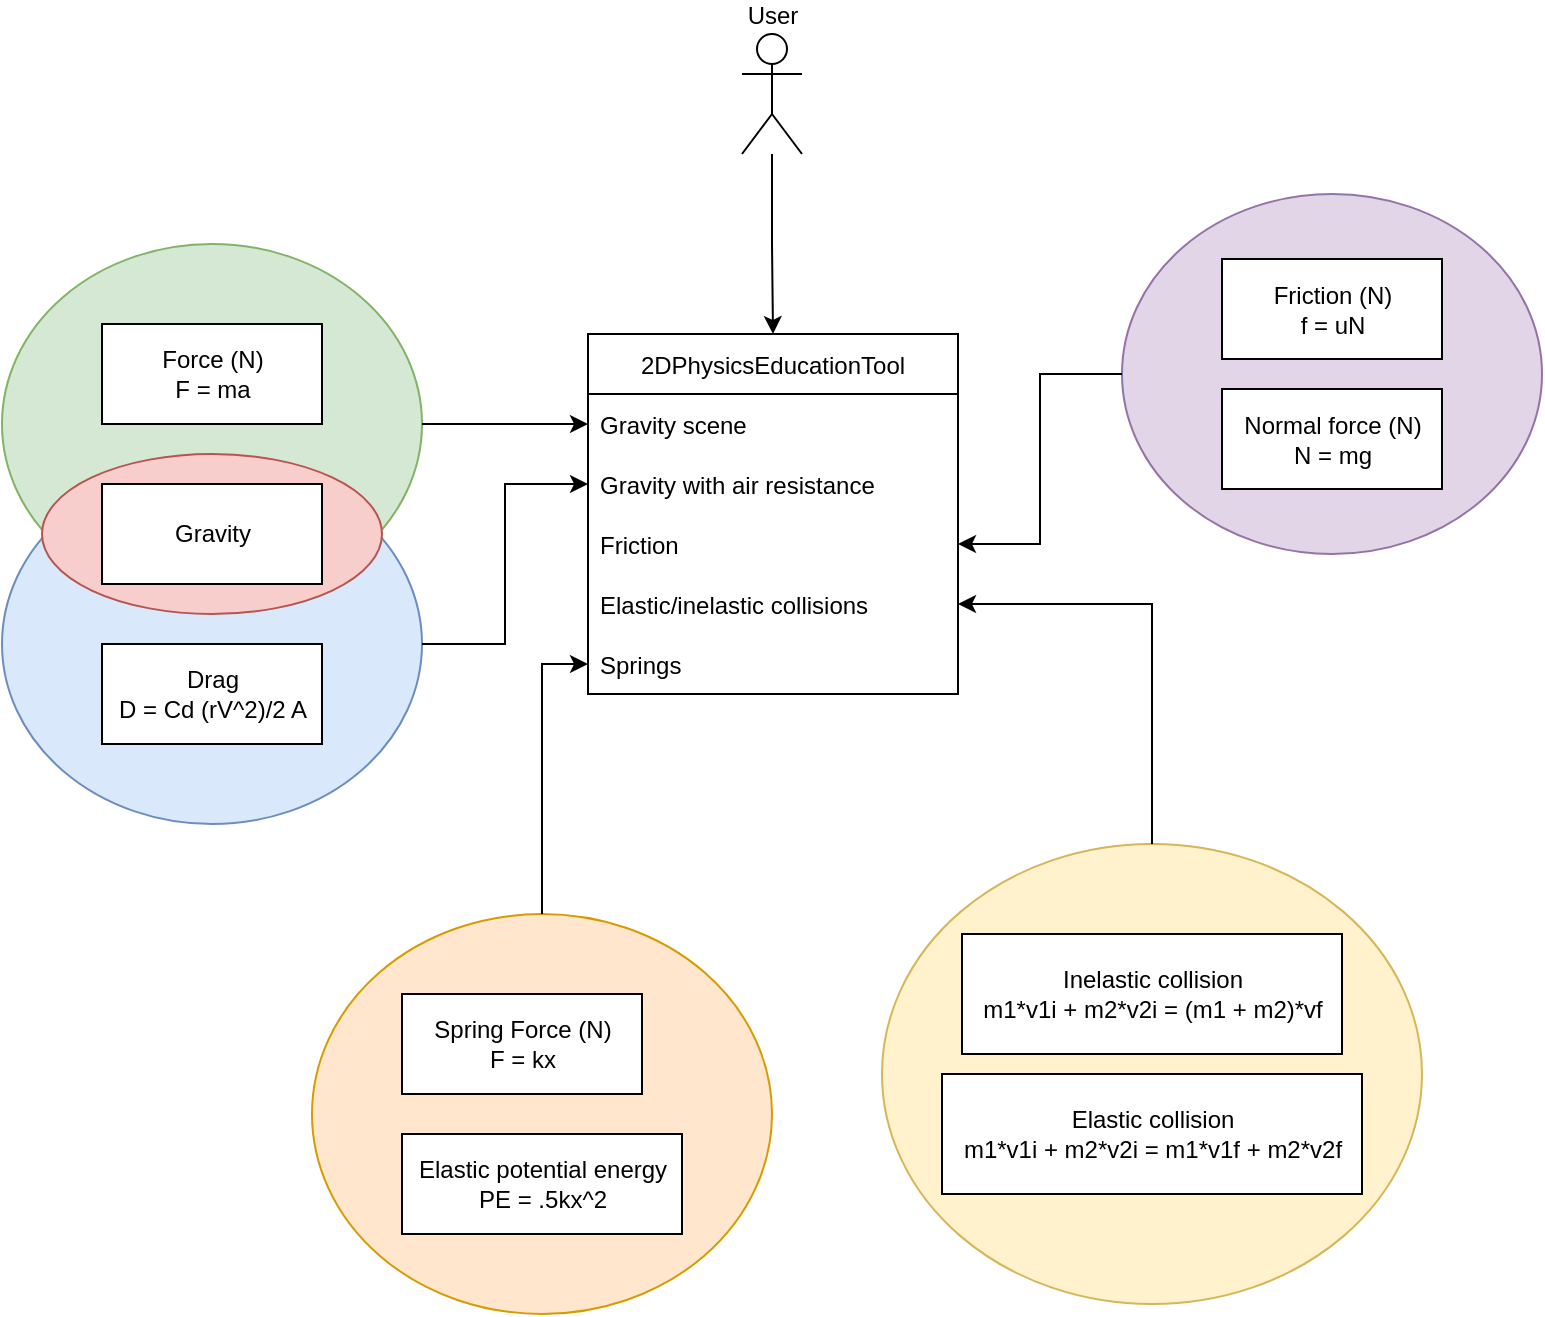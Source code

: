 <mxfile version="15.8.7" type="device"><diagram id="EReIHYn3lnnNjatBfv06" name="Application"><mxGraphModel dx="1422" dy="985" grid="1" gridSize="10" guides="1" tooltips="1" connect="1" arrows="1" fold="1" page="1" pageScale="1" pageWidth="850" pageHeight="1100" math="0" shadow="0"><root><mxCell id="Mlb-cHy2bIq6FZ0NTXw6-0"/><mxCell id="Mlb-cHy2bIq6FZ0NTXw6-1" parent="Mlb-cHy2bIq6FZ0NTXw6-0"/><mxCell id="aC5Wg9eZyAN6dNF_6va--19" style="edgeStyle=orthogonalEdgeStyle;rounded=0;orthogonalLoop=1;jettySize=auto;html=1;entryX=0.5;entryY=0;entryDx=0;entryDy=0;" edge="1" parent="Mlb-cHy2bIq6FZ0NTXw6-1" source="Mlb-cHy2bIq6FZ0NTXw6-2" target="Mlb-cHy2bIq6FZ0NTXw6-4"><mxGeometry relative="1" as="geometry"/></mxCell><mxCell id="Mlb-cHy2bIq6FZ0NTXw6-2" value="User" style="shape=umlActor;verticalLabelPosition=top;verticalAlign=bottom;html=1;outlineConnect=0;labelPosition=center;align=center;" vertex="1" parent="Mlb-cHy2bIq6FZ0NTXw6-1"><mxGeometry x="410" y="30" width="30" height="60" as="geometry"/></mxCell><mxCell id="Mlb-cHy2bIq6FZ0NTXw6-4" value="2DPhysicsEducationTool" style="swimlane;fontStyle=0;childLayout=stackLayout;horizontal=1;startSize=30;horizontalStack=0;resizeParent=1;resizeParentMax=0;resizeLast=0;collapsible=1;marginBottom=0;" vertex="1" parent="Mlb-cHy2bIq6FZ0NTXw6-1"><mxGeometry x="333" y="180" width="185" height="180" as="geometry"/></mxCell><mxCell id="Mlb-cHy2bIq6FZ0NTXw6-5" value="Gravity scene" style="text;strokeColor=none;fillColor=none;align=left;verticalAlign=middle;spacingLeft=4;spacingRight=4;overflow=hidden;points=[[0,0.5],[1,0.5]];portConstraint=eastwest;rotatable=0;" vertex="1" parent="Mlb-cHy2bIq6FZ0NTXw6-4"><mxGeometry y="30" width="185" height="30" as="geometry"/></mxCell><mxCell id="Mlb-cHy2bIq6FZ0NTXw6-6" value="Gravity with air resistance" style="text;strokeColor=none;fillColor=none;align=left;verticalAlign=middle;spacingLeft=4;spacingRight=4;overflow=hidden;points=[[0,0.5],[1,0.5]];portConstraint=eastwest;rotatable=0;" vertex="1" parent="Mlb-cHy2bIq6FZ0NTXw6-4"><mxGeometry y="60" width="185" height="30" as="geometry"/></mxCell><mxCell id="Mlb-cHy2bIq6FZ0NTXw6-7" value="Friction" style="text;strokeColor=none;fillColor=none;align=left;verticalAlign=middle;spacingLeft=4;spacingRight=4;overflow=hidden;points=[[0,0.5],[1,0.5]];portConstraint=eastwest;rotatable=0;" vertex="1" parent="Mlb-cHy2bIq6FZ0NTXw6-4"><mxGeometry y="90" width="185" height="30" as="geometry"/></mxCell><mxCell id="Mlb-cHy2bIq6FZ0NTXw6-10" value="Elastic/inelastic collisions" style="text;strokeColor=none;fillColor=none;align=left;verticalAlign=middle;spacingLeft=4;spacingRight=4;overflow=hidden;points=[[0,0.5],[1,0.5]];portConstraint=eastwest;rotatable=0;" vertex="1" parent="Mlb-cHy2bIq6FZ0NTXw6-4"><mxGeometry y="120" width="185" height="30" as="geometry"/></mxCell><mxCell id="Mlb-cHy2bIq6FZ0NTXw6-11" value="Springs" style="text;strokeColor=none;fillColor=none;align=left;verticalAlign=middle;spacingLeft=4;spacingRight=4;overflow=hidden;points=[[0,0.5],[1,0.5]];portConstraint=eastwest;rotatable=0;" vertex="1" parent="Mlb-cHy2bIq6FZ0NTXw6-4"><mxGeometry y="150" width="185" height="30" as="geometry"/></mxCell><mxCell id="aC5Wg9eZyAN6dNF_6va--13" value="" style="group" vertex="1" connectable="0" parent="Mlb-cHy2bIq6FZ0NTXw6-1"><mxGeometry x="195" y="470" width="230" height="200" as="geometry"/></mxCell><mxCell id="aC5Wg9eZyAN6dNF_6va--7" value="" style="ellipse;whiteSpace=wrap;html=1;fillColor=#ffe6cc;strokeColor=#d79b00;" vertex="1" parent="aC5Wg9eZyAN6dNF_6va--13"><mxGeometry width="230" height="200" as="geometry"/></mxCell><mxCell id="aC5Wg9eZyAN6dNF_6va--5" value="Spring Force (N)&lt;br&gt;F = kx" style="html=1;" vertex="1" parent="aC5Wg9eZyAN6dNF_6va--13"><mxGeometry x="45" y="40" width="120" height="50" as="geometry"/></mxCell><mxCell id="aC5Wg9eZyAN6dNF_6va--6" value="Elastic potential energy&lt;br&gt;PE = .5kx^2" style="html=1;" vertex="1" parent="aC5Wg9eZyAN6dNF_6va--13"><mxGeometry x="45" y="110" width="140" height="50" as="geometry"/></mxCell><mxCell id="aC5Wg9eZyAN6dNF_6va--14" value="" style="group" vertex="1" connectable="0" parent="Mlb-cHy2bIq6FZ0NTXw6-1"><mxGeometry x="480" y="435" width="270" height="230" as="geometry"/></mxCell><mxCell id="aC5Wg9eZyAN6dNF_6va--8" value="" style="ellipse;whiteSpace=wrap;html=1;fillColor=#fff2cc;strokeColor=#d6b656;" vertex="1" parent="aC5Wg9eZyAN6dNF_6va--14"><mxGeometry width="270" height="230" as="geometry"/></mxCell><mxCell id="aC5Wg9eZyAN6dNF_6va--3" value="Elastic collision&lt;br&gt;m1*v1i + m2*v2i = m1*v1f + m2*v2f" style="html=1;" vertex="1" parent="aC5Wg9eZyAN6dNF_6va--14"><mxGeometry x="30" y="115" width="210" height="60" as="geometry"/></mxCell><mxCell id="aC5Wg9eZyAN6dNF_6va--4" value="Inelastic collision&lt;br&gt;m1*v1i + m2*v2i = (m1 + m2)*vf" style="html=1;" vertex="1" parent="aC5Wg9eZyAN6dNF_6va--14"><mxGeometry x="40" y="45" width="190" height="60" as="geometry"/></mxCell><mxCell id="aC5Wg9eZyAN6dNF_6va--16" value="" style="group" vertex="1" connectable="0" parent="Mlb-cHy2bIq6FZ0NTXw6-1"><mxGeometry x="40" y="135" width="210" height="290" as="geometry"/></mxCell><mxCell id="aC5Wg9eZyAN6dNF_6va--11" value="" style="ellipse;whiteSpace=wrap;html=1;fillColor=#d5e8d4;strokeColor=#82b366;" vertex="1" parent="aC5Wg9eZyAN6dNF_6va--16"><mxGeometry width="210" height="180" as="geometry"/></mxCell><mxCell id="aC5Wg9eZyAN6dNF_6va--10" value="" style="ellipse;whiteSpace=wrap;html=1;fillColor=#dae8fc;strokeColor=#6c8ebf;" vertex="1" parent="aC5Wg9eZyAN6dNF_6va--16"><mxGeometry y="110" width="210" height="180" as="geometry"/></mxCell><mxCell id="aC5Wg9eZyAN6dNF_6va--12" value="" style="ellipse;whiteSpace=wrap;html=1;fillColor=#f8cecc;strokeColor=#b85450;" vertex="1" parent="aC5Wg9eZyAN6dNF_6va--16"><mxGeometry x="20" y="105" width="170" height="80" as="geometry"/></mxCell><mxCell id="FfGxds9n5KTZPXXENoD9-1" value="Gravity" style="html=1;" vertex="1" parent="aC5Wg9eZyAN6dNF_6va--16"><mxGeometry x="50" y="120" width="110" height="50" as="geometry"/></mxCell><mxCell id="FfGxds9n5KTZPXXENoD9-2" value="Force (N)&lt;br&gt;F = ma" style="html=1;" vertex="1" parent="aC5Wg9eZyAN6dNF_6va--16"><mxGeometry x="50" y="40" width="110" height="50" as="geometry"/></mxCell><mxCell id="aC5Wg9eZyAN6dNF_6va--2" value="Drag&lt;br&gt;D = Cd (rV^2)/2 A" style="html=1;" vertex="1" parent="aC5Wg9eZyAN6dNF_6va--16"><mxGeometry x="50" y="200" width="110" height="50" as="geometry"/></mxCell><mxCell id="aC5Wg9eZyAN6dNF_6va--17" value="" style="group" vertex="1" connectable="0" parent="Mlb-cHy2bIq6FZ0NTXw6-1"><mxGeometry x="600" y="110" width="210" height="180" as="geometry"/></mxCell><mxCell id="aC5Wg9eZyAN6dNF_6va--9" value="" style="ellipse;whiteSpace=wrap;html=1;fillColor=#e1d5e7;strokeColor=#9673a6;" vertex="1" parent="aC5Wg9eZyAN6dNF_6va--17"><mxGeometry width="210" height="180" as="geometry"/></mxCell><mxCell id="aC5Wg9eZyAN6dNF_6va--15" value="" style="group" vertex="1" connectable="0" parent="aC5Wg9eZyAN6dNF_6va--17"><mxGeometry x="50" y="32.5" width="110" height="115" as="geometry"/></mxCell><mxCell id="aC5Wg9eZyAN6dNF_6va--0" value="Friction (N)&lt;br&gt;f = uN" style="html=1;" vertex="1" parent="aC5Wg9eZyAN6dNF_6va--15"><mxGeometry width="110" height="50" as="geometry"/></mxCell><mxCell id="aC5Wg9eZyAN6dNF_6va--1" value="Normal force (N)&lt;br&gt;N = mg" style="html=1;" vertex="1" parent="aC5Wg9eZyAN6dNF_6va--15"><mxGeometry y="65" width="110" height="50" as="geometry"/></mxCell><mxCell id="aC5Wg9eZyAN6dNF_6va--20" style="edgeStyle=orthogonalEdgeStyle;rounded=0;orthogonalLoop=1;jettySize=auto;html=1;entryX=0;entryY=0.5;entryDx=0;entryDy=0;" edge="1" parent="Mlb-cHy2bIq6FZ0NTXw6-1" source="aC5Wg9eZyAN6dNF_6va--11" target="Mlb-cHy2bIq6FZ0NTXw6-5"><mxGeometry relative="1" as="geometry"/></mxCell><mxCell id="aC5Wg9eZyAN6dNF_6va--21" style="edgeStyle=orthogonalEdgeStyle;rounded=0;orthogonalLoop=1;jettySize=auto;html=1;entryX=0;entryY=0.5;entryDx=0;entryDy=0;" edge="1" parent="Mlb-cHy2bIq6FZ0NTXw6-1" source="aC5Wg9eZyAN6dNF_6va--10" target="Mlb-cHy2bIq6FZ0NTXw6-6"><mxGeometry relative="1" as="geometry"/></mxCell><mxCell id="aC5Wg9eZyAN6dNF_6va--22" style="edgeStyle=orthogonalEdgeStyle;rounded=0;orthogonalLoop=1;jettySize=auto;html=1;" edge="1" parent="Mlb-cHy2bIq6FZ0NTXw6-1" source="aC5Wg9eZyAN6dNF_6va--9" target="Mlb-cHy2bIq6FZ0NTXw6-7"><mxGeometry relative="1" as="geometry"/></mxCell><mxCell id="aC5Wg9eZyAN6dNF_6va--23" style="edgeStyle=orthogonalEdgeStyle;rounded=0;orthogonalLoop=1;jettySize=auto;html=1;entryX=0;entryY=0.5;entryDx=0;entryDy=0;" edge="1" parent="Mlb-cHy2bIq6FZ0NTXw6-1" source="aC5Wg9eZyAN6dNF_6va--7" target="Mlb-cHy2bIq6FZ0NTXw6-11"><mxGeometry relative="1" as="geometry"/></mxCell><mxCell id="aC5Wg9eZyAN6dNF_6va--25" style="edgeStyle=orthogonalEdgeStyle;rounded=0;orthogonalLoop=1;jettySize=auto;html=1;entryX=1;entryY=0.5;entryDx=0;entryDy=0;" edge="1" parent="Mlb-cHy2bIq6FZ0NTXw6-1" source="aC5Wg9eZyAN6dNF_6va--8" target="Mlb-cHy2bIq6FZ0NTXw6-10"><mxGeometry relative="1" as="geometry"/></mxCell></root></mxGraphModel></diagram></mxfile>